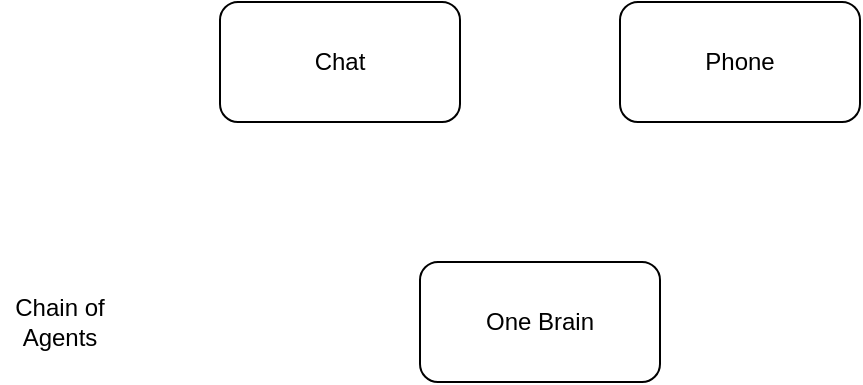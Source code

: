 <mxfile version="20.6.0" type="device"><diagram id="6jfvZ688tm8pOZHgqSFM" name="Page-1"><mxGraphModel dx="1422" dy="780" grid="1" gridSize="10" guides="1" tooltips="1" connect="1" arrows="1" fold="1" page="1" pageScale="1" pageWidth="827" pageHeight="1169" math="0" shadow="0"><root><mxCell id="0"/><mxCell id="1" parent="0"/><mxCell id="kNc4F-3AqUrd7lAFkTx2-1" value="Chat" style="rounded=1;whiteSpace=wrap;html=1;" vertex="1" parent="1"><mxGeometry x="240" y="240" width="120" height="60" as="geometry"/></mxCell><mxCell id="kNc4F-3AqUrd7lAFkTx2-2" value="Phone" style="rounded=1;whiteSpace=wrap;html=1;" vertex="1" parent="1"><mxGeometry x="440" y="240" width="120" height="60" as="geometry"/></mxCell><mxCell id="kNc4F-3AqUrd7lAFkTx2-3" value="One Brain" style="rounded=1;whiteSpace=wrap;html=1;" vertex="1" parent="1"><mxGeometry x="340" y="370" width="120" height="60" as="geometry"/></mxCell><mxCell id="kNc4F-3AqUrd7lAFkTx2-7" value="Chain of Agents" style="text;html=1;strokeColor=none;fillColor=none;align=center;verticalAlign=middle;whiteSpace=wrap;rounded=0;" vertex="1" parent="1"><mxGeometry x="130" y="385" width="60" height="30" as="geometry"/></mxCell></root></mxGraphModel></diagram></mxfile>